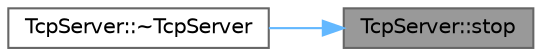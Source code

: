 digraph "TcpServer::stop"
{
 // LATEX_PDF_SIZE
  bgcolor="transparent";
  edge [fontname=Helvetica,fontsize=10,labelfontname=Helvetica,labelfontsize=10];
  node [fontname=Helvetica,fontsize=10,shape=box,height=0.2,width=0.4];
  rankdir="RL";
  Node1 [id="Node000001",label="TcpServer::stop",height=0.2,width=0.4,color="gray40", fillcolor="grey60", style="filled", fontcolor="black",tooltip="Stops the Tcp Server."];
  Node1 -> Node2 [id="edge1_Node000001_Node000002",dir="back",color="steelblue1",style="solid",tooltip=" "];
  Node2 [id="Node000002",label="TcpServer::~TcpServer",height=0.2,width=0.4,color="grey40", fillcolor="white", style="filled",URL="$classTcpServer.html#a728a9e31c53cf86887f1f6149b1c46dd",tooltip="Destructor for the ECG sensor."];
}
